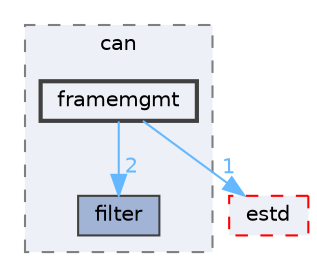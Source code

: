 digraph "framemgmt"
{
 // LATEX_PDF_SIZE
  bgcolor="transparent";
  edge [fontname=Helvetica,fontsize=10,labelfontname=Helvetica,labelfontsize=10];
  node [fontname=Helvetica,fontsize=10,shape=box,height=0.2,width=0.4];
  compound=true
  subgraph clusterdir_05ed4f8d07b9bcd80a65dbd59585ed88 {
    graph [ bgcolor="#edf0f7", pencolor="grey50", label="can", fontname=Helvetica,fontsize=10 style="filled,dashed", URL="dir_05ed4f8d07b9bcd80a65dbd59585ed88.html",tooltip=""]
  dir_db1b00a97b5a8e2fc055382f769e97a1 [label="filter", fillcolor="#a2b4d6", color="grey25", style="filled", URL="dir_db1b00a97b5a8e2fc055382f769e97a1.html",tooltip=""];
  dir_f9938ddd5dbf06ba9a3bd59bca6ac12d [label="framemgmt", fillcolor="#edf0f7", color="grey25", style="filled,bold", URL="dir_f9938ddd5dbf06ba9a3bd59bca6ac12d.html",tooltip=""];
  }
  dir_705ed472854f071e46e92f9933f4d565 [label="estd", fillcolor="#edf0f7", color="red", style="filled,dashed", URL="dir_705ed472854f071e46e92f9933f4d565.html",tooltip=""];
  dir_f9938ddd5dbf06ba9a3bd59bca6ac12d->dir_705ed472854f071e46e92f9933f4d565 [headlabel="1", labeldistance=1.5 headhref="dir_000090_000075.html" href="dir_000090_000075.html" color="steelblue1" fontcolor="steelblue1"];
  dir_f9938ddd5dbf06ba9a3bd59bca6ac12d->dir_db1b00a97b5a8e2fc055382f769e97a1 [headlabel="2", labeldistance=1.5 headhref="dir_000090_000085.html" href="dir_000090_000085.html" color="steelblue1" fontcolor="steelblue1"];
}
